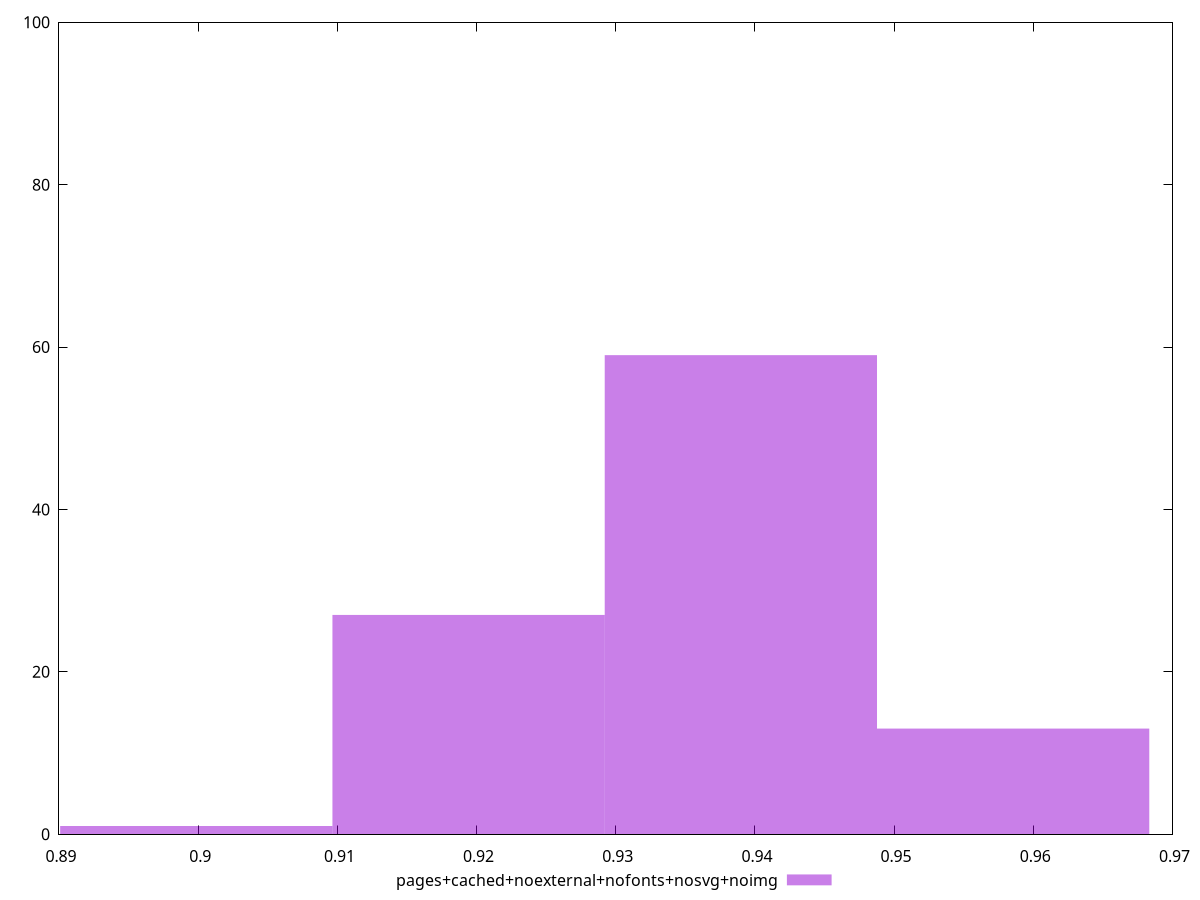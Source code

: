 reset
set terminal svg size 640, 490 enhanced background rgb 'white'
set output "report_00007_2020-12-11T15:55:29.892Z/meta/score/comparison/histogram/10_vs_11.svg"

$pagesCachedNoexternalNofontsNosvgNoimg <<EOF
0.9389887909317045 59
0.9194265244539606 27
0.9585510574094483 13
0.8998642579762167 1
EOF

set key outside below
set boxwidth 0.019562266477743843
set yrange [0:100]
set style fill transparent solid 0.5 noborder

plot \
  $pagesCachedNoexternalNofontsNosvgNoimg title "pages+cached+noexternal+nofonts+nosvg+noimg" with boxes, \


reset